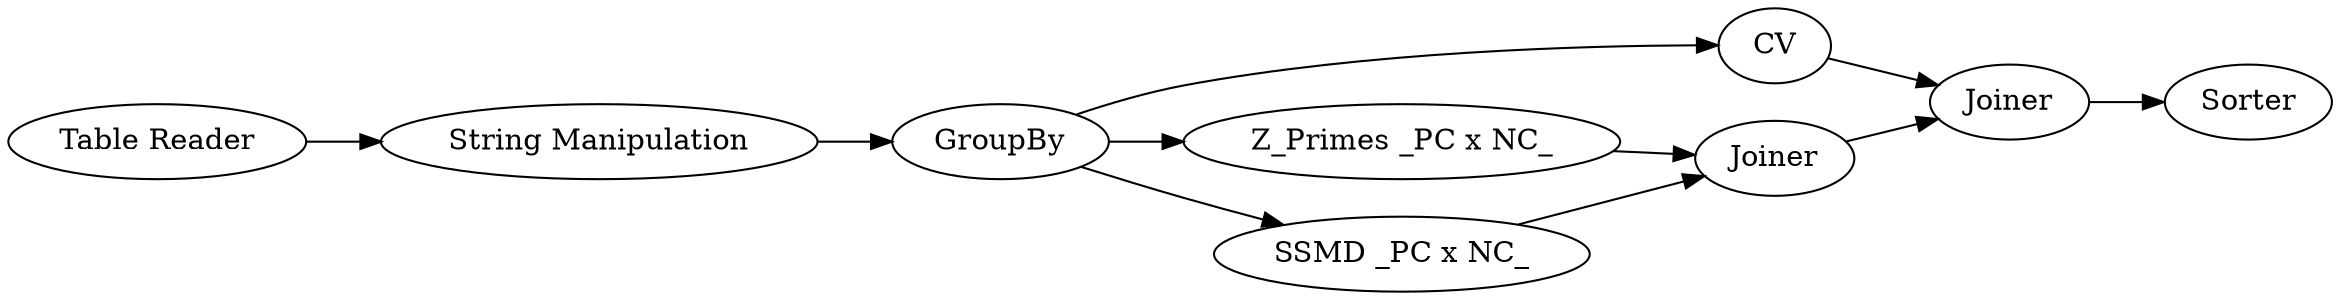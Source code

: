 digraph {
	9 -> 14
	11 -> 9
	12 -> 14
	11 -> 8
	1 -> 10
	14 -> 15
	10 -> 11
	11 -> 13
	13 -> 12
	8 -> 12
	13 [label="SSMD _PC x NC_"]
	1 [label="Table Reader"]
	9 [label=CV]
	11 [label=GroupBy]
	10 [label="String Manipulation"]
	8 [label="Z_Primes _PC x NC_"]
	15 [label=Sorter]
	14 [label=Joiner]
	12 [label=Joiner]
	rankdir=LR
}
